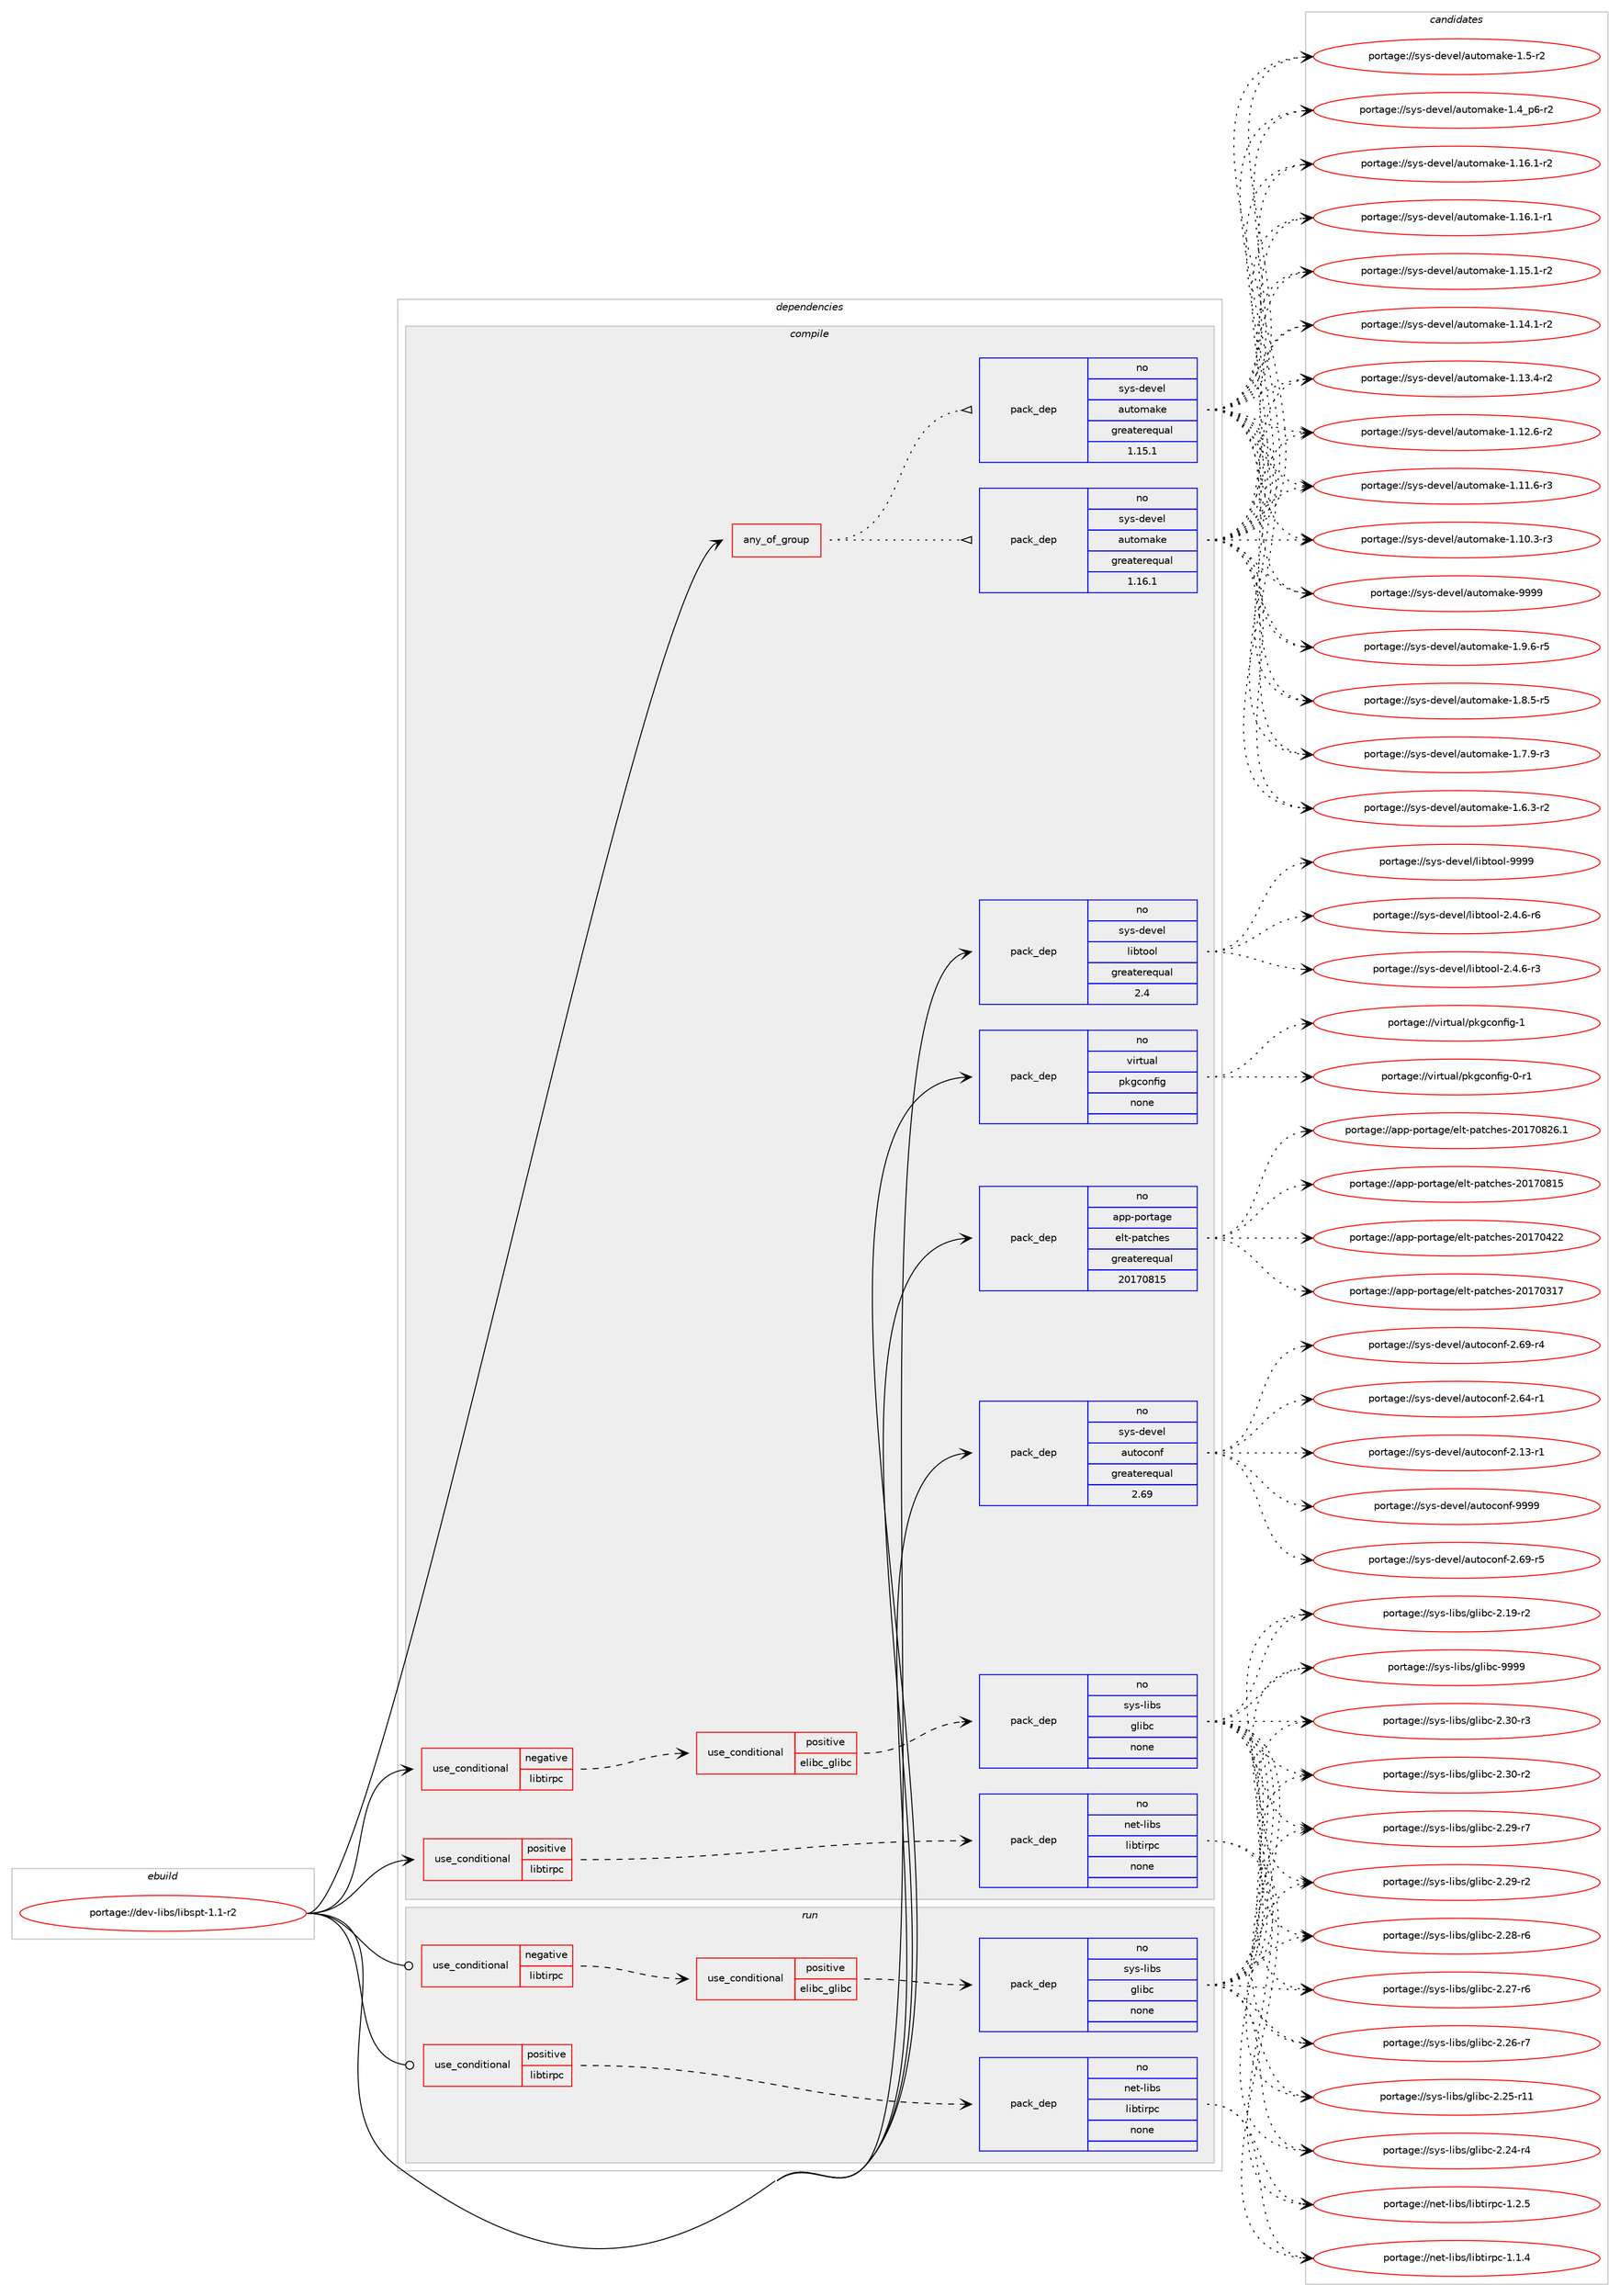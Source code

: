 digraph prolog {

# *************
# Graph options
# *************

newrank=true;
concentrate=true;
compound=true;
graph [rankdir=LR,fontname=Helvetica,fontsize=10,ranksep=1.5];#, ranksep=2.5, nodesep=0.2];
edge  [arrowhead=vee];
node  [fontname=Helvetica,fontsize=10];

# **********
# The ebuild
# **********

subgraph cluster_leftcol {
color=gray;
label=<<i>ebuild</i>>;
id [label="portage://dev-libs/libspt-1.1-r2", color=red, width=4, href="../dev-libs/libspt-1.1-r2.svg"];
}

# ****************
# The dependencies
# ****************

subgraph cluster_midcol {
color=gray;
label=<<i>dependencies</i>>;
subgraph cluster_compile {
fillcolor="#eeeeee";
style=filled;
label=<<i>compile</i>>;
subgraph any4991 {
dependency510426 [label=<<TABLE BORDER="0" CELLBORDER="1" CELLSPACING="0" CELLPADDING="4"><TR><TD CELLPADDING="10">any_of_group</TD></TR></TABLE>>, shape=none, color=red];subgraph pack380456 {
dependency510427 [label=<<TABLE BORDER="0" CELLBORDER="1" CELLSPACING="0" CELLPADDING="4" WIDTH="220"><TR><TD ROWSPAN="6" CELLPADDING="30">pack_dep</TD></TR><TR><TD WIDTH="110">no</TD></TR><TR><TD>sys-devel</TD></TR><TR><TD>automake</TD></TR><TR><TD>greaterequal</TD></TR><TR><TD>1.16.1</TD></TR></TABLE>>, shape=none, color=blue];
}
dependency510426:e -> dependency510427:w [weight=20,style="dotted",arrowhead="oinv"];
subgraph pack380457 {
dependency510428 [label=<<TABLE BORDER="0" CELLBORDER="1" CELLSPACING="0" CELLPADDING="4" WIDTH="220"><TR><TD ROWSPAN="6" CELLPADDING="30">pack_dep</TD></TR><TR><TD WIDTH="110">no</TD></TR><TR><TD>sys-devel</TD></TR><TR><TD>automake</TD></TR><TR><TD>greaterequal</TD></TR><TR><TD>1.15.1</TD></TR></TABLE>>, shape=none, color=blue];
}
dependency510426:e -> dependency510428:w [weight=20,style="dotted",arrowhead="oinv"];
}
id:e -> dependency510426:w [weight=20,style="solid",arrowhead="vee"];
subgraph cond124744 {
dependency510429 [label=<<TABLE BORDER="0" CELLBORDER="1" CELLSPACING="0" CELLPADDING="4"><TR><TD ROWSPAN="3" CELLPADDING="10">use_conditional</TD></TR><TR><TD>negative</TD></TR><TR><TD>libtirpc</TD></TR></TABLE>>, shape=none, color=red];
subgraph cond124745 {
dependency510430 [label=<<TABLE BORDER="0" CELLBORDER="1" CELLSPACING="0" CELLPADDING="4"><TR><TD ROWSPAN="3" CELLPADDING="10">use_conditional</TD></TR><TR><TD>positive</TD></TR><TR><TD>elibc_glibc</TD></TR></TABLE>>, shape=none, color=red];
subgraph pack380458 {
dependency510431 [label=<<TABLE BORDER="0" CELLBORDER="1" CELLSPACING="0" CELLPADDING="4" WIDTH="220"><TR><TD ROWSPAN="6" CELLPADDING="30">pack_dep</TD></TR><TR><TD WIDTH="110">no</TD></TR><TR><TD>sys-libs</TD></TR><TR><TD>glibc</TD></TR><TR><TD>none</TD></TR><TR><TD></TD></TR></TABLE>>, shape=none, color=blue];
}
dependency510430:e -> dependency510431:w [weight=20,style="dashed",arrowhead="vee"];
}
dependency510429:e -> dependency510430:w [weight=20,style="dashed",arrowhead="vee"];
}
id:e -> dependency510429:w [weight=20,style="solid",arrowhead="vee"];
subgraph cond124746 {
dependency510432 [label=<<TABLE BORDER="0" CELLBORDER="1" CELLSPACING="0" CELLPADDING="4"><TR><TD ROWSPAN="3" CELLPADDING="10">use_conditional</TD></TR><TR><TD>positive</TD></TR><TR><TD>libtirpc</TD></TR></TABLE>>, shape=none, color=red];
subgraph pack380459 {
dependency510433 [label=<<TABLE BORDER="0" CELLBORDER="1" CELLSPACING="0" CELLPADDING="4" WIDTH="220"><TR><TD ROWSPAN="6" CELLPADDING="30">pack_dep</TD></TR><TR><TD WIDTH="110">no</TD></TR><TR><TD>net-libs</TD></TR><TR><TD>libtirpc</TD></TR><TR><TD>none</TD></TR><TR><TD></TD></TR></TABLE>>, shape=none, color=blue];
}
dependency510432:e -> dependency510433:w [weight=20,style="dashed",arrowhead="vee"];
}
id:e -> dependency510432:w [weight=20,style="solid",arrowhead="vee"];
subgraph pack380460 {
dependency510434 [label=<<TABLE BORDER="0" CELLBORDER="1" CELLSPACING="0" CELLPADDING="4" WIDTH="220"><TR><TD ROWSPAN="6" CELLPADDING="30">pack_dep</TD></TR><TR><TD WIDTH="110">no</TD></TR><TR><TD>app-portage</TD></TR><TR><TD>elt-patches</TD></TR><TR><TD>greaterequal</TD></TR><TR><TD>20170815</TD></TR></TABLE>>, shape=none, color=blue];
}
id:e -> dependency510434:w [weight=20,style="solid",arrowhead="vee"];
subgraph pack380461 {
dependency510435 [label=<<TABLE BORDER="0" CELLBORDER="1" CELLSPACING="0" CELLPADDING="4" WIDTH="220"><TR><TD ROWSPAN="6" CELLPADDING="30">pack_dep</TD></TR><TR><TD WIDTH="110">no</TD></TR><TR><TD>sys-devel</TD></TR><TR><TD>autoconf</TD></TR><TR><TD>greaterequal</TD></TR><TR><TD>2.69</TD></TR></TABLE>>, shape=none, color=blue];
}
id:e -> dependency510435:w [weight=20,style="solid",arrowhead="vee"];
subgraph pack380462 {
dependency510436 [label=<<TABLE BORDER="0" CELLBORDER="1" CELLSPACING="0" CELLPADDING="4" WIDTH="220"><TR><TD ROWSPAN="6" CELLPADDING="30">pack_dep</TD></TR><TR><TD WIDTH="110">no</TD></TR><TR><TD>sys-devel</TD></TR><TR><TD>libtool</TD></TR><TR><TD>greaterequal</TD></TR><TR><TD>2.4</TD></TR></TABLE>>, shape=none, color=blue];
}
id:e -> dependency510436:w [weight=20,style="solid",arrowhead="vee"];
subgraph pack380463 {
dependency510437 [label=<<TABLE BORDER="0" CELLBORDER="1" CELLSPACING="0" CELLPADDING="4" WIDTH="220"><TR><TD ROWSPAN="6" CELLPADDING="30">pack_dep</TD></TR><TR><TD WIDTH="110">no</TD></TR><TR><TD>virtual</TD></TR><TR><TD>pkgconfig</TD></TR><TR><TD>none</TD></TR><TR><TD></TD></TR></TABLE>>, shape=none, color=blue];
}
id:e -> dependency510437:w [weight=20,style="solid",arrowhead="vee"];
}
subgraph cluster_compileandrun {
fillcolor="#eeeeee";
style=filled;
label=<<i>compile and run</i>>;
}
subgraph cluster_run {
fillcolor="#eeeeee";
style=filled;
label=<<i>run</i>>;
subgraph cond124747 {
dependency510438 [label=<<TABLE BORDER="0" CELLBORDER="1" CELLSPACING="0" CELLPADDING="4"><TR><TD ROWSPAN="3" CELLPADDING="10">use_conditional</TD></TR><TR><TD>negative</TD></TR><TR><TD>libtirpc</TD></TR></TABLE>>, shape=none, color=red];
subgraph cond124748 {
dependency510439 [label=<<TABLE BORDER="0" CELLBORDER="1" CELLSPACING="0" CELLPADDING="4"><TR><TD ROWSPAN="3" CELLPADDING="10">use_conditional</TD></TR><TR><TD>positive</TD></TR><TR><TD>elibc_glibc</TD></TR></TABLE>>, shape=none, color=red];
subgraph pack380464 {
dependency510440 [label=<<TABLE BORDER="0" CELLBORDER="1" CELLSPACING="0" CELLPADDING="4" WIDTH="220"><TR><TD ROWSPAN="6" CELLPADDING="30">pack_dep</TD></TR><TR><TD WIDTH="110">no</TD></TR><TR><TD>sys-libs</TD></TR><TR><TD>glibc</TD></TR><TR><TD>none</TD></TR><TR><TD></TD></TR></TABLE>>, shape=none, color=blue];
}
dependency510439:e -> dependency510440:w [weight=20,style="dashed",arrowhead="vee"];
}
dependency510438:e -> dependency510439:w [weight=20,style="dashed",arrowhead="vee"];
}
id:e -> dependency510438:w [weight=20,style="solid",arrowhead="odot"];
subgraph cond124749 {
dependency510441 [label=<<TABLE BORDER="0" CELLBORDER="1" CELLSPACING="0" CELLPADDING="4"><TR><TD ROWSPAN="3" CELLPADDING="10">use_conditional</TD></TR><TR><TD>positive</TD></TR><TR><TD>libtirpc</TD></TR></TABLE>>, shape=none, color=red];
subgraph pack380465 {
dependency510442 [label=<<TABLE BORDER="0" CELLBORDER="1" CELLSPACING="0" CELLPADDING="4" WIDTH="220"><TR><TD ROWSPAN="6" CELLPADDING="30">pack_dep</TD></TR><TR><TD WIDTH="110">no</TD></TR><TR><TD>net-libs</TD></TR><TR><TD>libtirpc</TD></TR><TR><TD>none</TD></TR><TR><TD></TD></TR></TABLE>>, shape=none, color=blue];
}
dependency510441:e -> dependency510442:w [weight=20,style="dashed",arrowhead="vee"];
}
id:e -> dependency510441:w [weight=20,style="solid",arrowhead="odot"];
}
}

# **************
# The candidates
# **************

subgraph cluster_choices {
rank=same;
color=gray;
label=<<i>candidates</i>>;

subgraph choice380456 {
color=black;
nodesep=1;
choice115121115451001011181011084797117116111109971071014557575757 [label="portage://sys-devel/automake-9999", color=red, width=4,href="../sys-devel/automake-9999.svg"];
choice115121115451001011181011084797117116111109971071014549465746544511453 [label="portage://sys-devel/automake-1.9.6-r5", color=red, width=4,href="../sys-devel/automake-1.9.6-r5.svg"];
choice115121115451001011181011084797117116111109971071014549465646534511453 [label="portage://sys-devel/automake-1.8.5-r5", color=red, width=4,href="../sys-devel/automake-1.8.5-r5.svg"];
choice115121115451001011181011084797117116111109971071014549465546574511451 [label="portage://sys-devel/automake-1.7.9-r3", color=red, width=4,href="../sys-devel/automake-1.7.9-r3.svg"];
choice115121115451001011181011084797117116111109971071014549465446514511450 [label="portage://sys-devel/automake-1.6.3-r2", color=red, width=4,href="../sys-devel/automake-1.6.3-r2.svg"];
choice11512111545100101118101108479711711611110997107101454946534511450 [label="portage://sys-devel/automake-1.5-r2", color=red, width=4,href="../sys-devel/automake-1.5-r2.svg"];
choice115121115451001011181011084797117116111109971071014549465295112544511450 [label="portage://sys-devel/automake-1.4_p6-r2", color=red, width=4,href="../sys-devel/automake-1.4_p6-r2.svg"];
choice11512111545100101118101108479711711611110997107101454946495446494511450 [label="portage://sys-devel/automake-1.16.1-r2", color=red, width=4,href="../sys-devel/automake-1.16.1-r2.svg"];
choice11512111545100101118101108479711711611110997107101454946495446494511449 [label="portage://sys-devel/automake-1.16.1-r1", color=red, width=4,href="../sys-devel/automake-1.16.1-r1.svg"];
choice11512111545100101118101108479711711611110997107101454946495346494511450 [label="portage://sys-devel/automake-1.15.1-r2", color=red, width=4,href="../sys-devel/automake-1.15.1-r2.svg"];
choice11512111545100101118101108479711711611110997107101454946495246494511450 [label="portage://sys-devel/automake-1.14.1-r2", color=red, width=4,href="../sys-devel/automake-1.14.1-r2.svg"];
choice11512111545100101118101108479711711611110997107101454946495146524511450 [label="portage://sys-devel/automake-1.13.4-r2", color=red, width=4,href="../sys-devel/automake-1.13.4-r2.svg"];
choice11512111545100101118101108479711711611110997107101454946495046544511450 [label="portage://sys-devel/automake-1.12.6-r2", color=red, width=4,href="../sys-devel/automake-1.12.6-r2.svg"];
choice11512111545100101118101108479711711611110997107101454946494946544511451 [label="portage://sys-devel/automake-1.11.6-r3", color=red, width=4,href="../sys-devel/automake-1.11.6-r3.svg"];
choice11512111545100101118101108479711711611110997107101454946494846514511451 [label="portage://sys-devel/automake-1.10.3-r3", color=red, width=4,href="../sys-devel/automake-1.10.3-r3.svg"];
dependency510427:e -> choice115121115451001011181011084797117116111109971071014557575757:w [style=dotted,weight="100"];
dependency510427:e -> choice115121115451001011181011084797117116111109971071014549465746544511453:w [style=dotted,weight="100"];
dependency510427:e -> choice115121115451001011181011084797117116111109971071014549465646534511453:w [style=dotted,weight="100"];
dependency510427:e -> choice115121115451001011181011084797117116111109971071014549465546574511451:w [style=dotted,weight="100"];
dependency510427:e -> choice115121115451001011181011084797117116111109971071014549465446514511450:w [style=dotted,weight="100"];
dependency510427:e -> choice11512111545100101118101108479711711611110997107101454946534511450:w [style=dotted,weight="100"];
dependency510427:e -> choice115121115451001011181011084797117116111109971071014549465295112544511450:w [style=dotted,weight="100"];
dependency510427:e -> choice11512111545100101118101108479711711611110997107101454946495446494511450:w [style=dotted,weight="100"];
dependency510427:e -> choice11512111545100101118101108479711711611110997107101454946495446494511449:w [style=dotted,weight="100"];
dependency510427:e -> choice11512111545100101118101108479711711611110997107101454946495346494511450:w [style=dotted,weight="100"];
dependency510427:e -> choice11512111545100101118101108479711711611110997107101454946495246494511450:w [style=dotted,weight="100"];
dependency510427:e -> choice11512111545100101118101108479711711611110997107101454946495146524511450:w [style=dotted,weight="100"];
dependency510427:e -> choice11512111545100101118101108479711711611110997107101454946495046544511450:w [style=dotted,weight="100"];
dependency510427:e -> choice11512111545100101118101108479711711611110997107101454946494946544511451:w [style=dotted,weight="100"];
dependency510427:e -> choice11512111545100101118101108479711711611110997107101454946494846514511451:w [style=dotted,weight="100"];
}
subgraph choice380457 {
color=black;
nodesep=1;
choice115121115451001011181011084797117116111109971071014557575757 [label="portage://sys-devel/automake-9999", color=red, width=4,href="../sys-devel/automake-9999.svg"];
choice115121115451001011181011084797117116111109971071014549465746544511453 [label="portage://sys-devel/automake-1.9.6-r5", color=red, width=4,href="../sys-devel/automake-1.9.6-r5.svg"];
choice115121115451001011181011084797117116111109971071014549465646534511453 [label="portage://sys-devel/automake-1.8.5-r5", color=red, width=4,href="../sys-devel/automake-1.8.5-r5.svg"];
choice115121115451001011181011084797117116111109971071014549465546574511451 [label="portage://sys-devel/automake-1.7.9-r3", color=red, width=4,href="../sys-devel/automake-1.7.9-r3.svg"];
choice115121115451001011181011084797117116111109971071014549465446514511450 [label="portage://sys-devel/automake-1.6.3-r2", color=red, width=4,href="../sys-devel/automake-1.6.3-r2.svg"];
choice11512111545100101118101108479711711611110997107101454946534511450 [label="portage://sys-devel/automake-1.5-r2", color=red, width=4,href="../sys-devel/automake-1.5-r2.svg"];
choice115121115451001011181011084797117116111109971071014549465295112544511450 [label="portage://sys-devel/automake-1.4_p6-r2", color=red, width=4,href="../sys-devel/automake-1.4_p6-r2.svg"];
choice11512111545100101118101108479711711611110997107101454946495446494511450 [label="portage://sys-devel/automake-1.16.1-r2", color=red, width=4,href="../sys-devel/automake-1.16.1-r2.svg"];
choice11512111545100101118101108479711711611110997107101454946495446494511449 [label="portage://sys-devel/automake-1.16.1-r1", color=red, width=4,href="../sys-devel/automake-1.16.1-r1.svg"];
choice11512111545100101118101108479711711611110997107101454946495346494511450 [label="portage://sys-devel/automake-1.15.1-r2", color=red, width=4,href="../sys-devel/automake-1.15.1-r2.svg"];
choice11512111545100101118101108479711711611110997107101454946495246494511450 [label="portage://sys-devel/automake-1.14.1-r2", color=red, width=4,href="../sys-devel/automake-1.14.1-r2.svg"];
choice11512111545100101118101108479711711611110997107101454946495146524511450 [label="portage://sys-devel/automake-1.13.4-r2", color=red, width=4,href="../sys-devel/automake-1.13.4-r2.svg"];
choice11512111545100101118101108479711711611110997107101454946495046544511450 [label="portage://sys-devel/automake-1.12.6-r2", color=red, width=4,href="../sys-devel/automake-1.12.6-r2.svg"];
choice11512111545100101118101108479711711611110997107101454946494946544511451 [label="portage://sys-devel/automake-1.11.6-r3", color=red, width=4,href="../sys-devel/automake-1.11.6-r3.svg"];
choice11512111545100101118101108479711711611110997107101454946494846514511451 [label="portage://sys-devel/automake-1.10.3-r3", color=red, width=4,href="../sys-devel/automake-1.10.3-r3.svg"];
dependency510428:e -> choice115121115451001011181011084797117116111109971071014557575757:w [style=dotted,weight="100"];
dependency510428:e -> choice115121115451001011181011084797117116111109971071014549465746544511453:w [style=dotted,weight="100"];
dependency510428:e -> choice115121115451001011181011084797117116111109971071014549465646534511453:w [style=dotted,weight="100"];
dependency510428:e -> choice115121115451001011181011084797117116111109971071014549465546574511451:w [style=dotted,weight="100"];
dependency510428:e -> choice115121115451001011181011084797117116111109971071014549465446514511450:w [style=dotted,weight="100"];
dependency510428:e -> choice11512111545100101118101108479711711611110997107101454946534511450:w [style=dotted,weight="100"];
dependency510428:e -> choice115121115451001011181011084797117116111109971071014549465295112544511450:w [style=dotted,weight="100"];
dependency510428:e -> choice11512111545100101118101108479711711611110997107101454946495446494511450:w [style=dotted,weight="100"];
dependency510428:e -> choice11512111545100101118101108479711711611110997107101454946495446494511449:w [style=dotted,weight="100"];
dependency510428:e -> choice11512111545100101118101108479711711611110997107101454946495346494511450:w [style=dotted,weight="100"];
dependency510428:e -> choice11512111545100101118101108479711711611110997107101454946495246494511450:w [style=dotted,weight="100"];
dependency510428:e -> choice11512111545100101118101108479711711611110997107101454946495146524511450:w [style=dotted,weight="100"];
dependency510428:e -> choice11512111545100101118101108479711711611110997107101454946495046544511450:w [style=dotted,weight="100"];
dependency510428:e -> choice11512111545100101118101108479711711611110997107101454946494946544511451:w [style=dotted,weight="100"];
dependency510428:e -> choice11512111545100101118101108479711711611110997107101454946494846514511451:w [style=dotted,weight="100"];
}
subgraph choice380458 {
color=black;
nodesep=1;
choice11512111545108105981154710310810598994557575757 [label="portage://sys-libs/glibc-9999", color=red, width=4,href="../sys-libs/glibc-9999.svg"];
choice115121115451081059811547103108105989945504651484511451 [label="portage://sys-libs/glibc-2.30-r3", color=red, width=4,href="../sys-libs/glibc-2.30-r3.svg"];
choice115121115451081059811547103108105989945504651484511450 [label="portage://sys-libs/glibc-2.30-r2", color=red, width=4,href="../sys-libs/glibc-2.30-r2.svg"];
choice115121115451081059811547103108105989945504650574511455 [label="portage://sys-libs/glibc-2.29-r7", color=red, width=4,href="../sys-libs/glibc-2.29-r7.svg"];
choice115121115451081059811547103108105989945504650574511450 [label="portage://sys-libs/glibc-2.29-r2", color=red, width=4,href="../sys-libs/glibc-2.29-r2.svg"];
choice115121115451081059811547103108105989945504650564511454 [label="portage://sys-libs/glibc-2.28-r6", color=red, width=4,href="../sys-libs/glibc-2.28-r6.svg"];
choice115121115451081059811547103108105989945504650554511454 [label="portage://sys-libs/glibc-2.27-r6", color=red, width=4,href="../sys-libs/glibc-2.27-r6.svg"];
choice115121115451081059811547103108105989945504650544511455 [label="portage://sys-libs/glibc-2.26-r7", color=red, width=4,href="../sys-libs/glibc-2.26-r7.svg"];
choice11512111545108105981154710310810598994550465053451144949 [label="portage://sys-libs/glibc-2.25-r11", color=red, width=4,href="../sys-libs/glibc-2.25-r11.svg"];
choice115121115451081059811547103108105989945504650524511452 [label="portage://sys-libs/glibc-2.24-r4", color=red, width=4,href="../sys-libs/glibc-2.24-r4.svg"];
choice115121115451081059811547103108105989945504649574511450 [label="portage://sys-libs/glibc-2.19-r2", color=red, width=4,href="../sys-libs/glibc-2.19-r2.svg"];
dependency510431:e -> choice11512111545108105981154710310810598994557575757:w [style=dotted,weight="100"];
dependency510431:e -> choice115121115451081059811547103108105989945504651484511451:w [style=dotted,weight="100"];
dependency510431:e -> choice115121115451081059811547103108105989945504651484511450:w [style=dotted,weight="100"];
dependency510431:e -> choice115121115451081059811547103108105989945504650574511455:w [style=dotted,weight="100"];
dependency510431:e -> choice115121115451081059811547103108105989945504650574511450:w [style=dotted,weight="100"];
dependency510431:e -> choice115121115451081059811547103108105989945504650564511454:w [style=dotted,weight="100"];
dependency510431:e -> choice115121115451081059811547103108105989945504650554511454:w [style=dotted,weight="100"];
dependency510431:e -> choice115121115451081059811547103108105989945504650544511455:w [style=dotted,weight="100"];
dependency510431:e -> choice11512111545108105981154710310810598994550465053451144949:w [style=dotted,weight="100"];
dependency510431:e -> choice115121115451081059811547103108105989945504650524511452:w [style=dotted,weight="100"];
dependency510431:e -> choice115121115451081059811547103108105989945504649574511450:w [style=dotted,weight="100"];
}
subgraph choice380459 {
color=black;
nodesep=1;
choice1101011164510810598115471081059811610511411299454946504653 [label="portage://net-libs/libtirpc-1.2.5", color=red, width=4,href="../net-libs/libtirpc-1.2.5.svg"];
choice1101011164510810598115471081059811610511411299454946494652 [label="portage://net-libs/libtirpc-1.1.4", color=red, width=4,href="../net-libs/libtirpc-1.1.4.svg"];
dependency510433:e -> choice1101011164510810598115471081059811610511411299454946504653:w [style=dotted,weight="100"];
dependency510433:e -> choice1101011164510810598115471081059811610511411299454946494652:w [style=dotted,weight="100"];
}
subgraph choice380460 {
color=black;
nodesep=1;
choice971121124511211111411697103101471011081164511297116991041011154550484955485650544649 [label="portage://app-portage/elt-patches-20170826.1", color=red, width=4,href="../app-portage/elt-patches-20170826.1.svg"];
choice97112112451121111141169710310147101108116451129711699104101115455048495548564953 [label="portage://app-portage/elt-patches-20170815", color=red, width=4,href="../app-portage/elt-patches-20170815.svg"];
choice97112112451121111141169710310147101108116451129711699104101115455048495548525050 [label="portage://app-portage/elt-patches-20170422", color=red, width=4,href="../app-portage/elt-patches-20170422.svg"];
choice97112112451121111141169710310147101108116451129711699104101115455048495548514955 [label="portage://app-portage/elt-patches-20170317", color=red, width=4,href="../app-portage/elt-patches-20170317.svg"];
dependency510434:e -> choice971121124511211111411697103101471011081164511297116991041011154550484955485650544649:w [style=dotted,weight="100"];
dependency510434:e -> choice97112112451121111141169710310147101108116451129711699104101115455048495548564953:w [style=dotted,weight="100"];
dependency510434:e -> choice97112112451121111141169710310147101108116451129711699104101115455048495548525050:w [style=dotted,weight="100"];
dependency510434:e -> choice97112112451121111141169710310147101108116451129711699104101115455048495548514955:w [style=dotted,weight="100"];
}
subgraph choice380461 {
color=black;
nodesep=1;
choice115121115451001011181011084797117116111991111101024557575757 [label="portage://sys-devel/autoconf-9999", color=red, width=4,href="../sys-devel/autoconf-9999.svg"];
choice1151211154510010111810110847971171161119911111010245504654574511453 [label="portage://sys-devel/autoconf-2.69-r5", color=red, width=4,href="../sys-devel/autoconf-2.69-r5.svg"];
choice1151211154510010111810110847971171161119911111010245504654574511452 [label="portage://sys-devel/autoconf-2.69-r4", color=red, width=4,href="../sys-devel/autoconf-2.69-r4.svg"];
choice1151211154510010111810110847971171161119911111010245504654524511449 [label="portage://sys-devel/autoconf-2.64-r1", color=red, width=4,href="../sys-devel/autoconf-2.64-r1.svg"];
choice1151211154510010111810110847971171161119911111010245504649514511449 [label="portage://sys-devel/autoconf-2.13-r1", color=red, width=4,href="../sys-devel/autoconf-2.13-r1.svg"];
dependency510435:e -> choice115121115451001011181011084797117116111991111101024557575757:w [style=dotted,weight="100"];
dependency510435:e -> choice1151211154510010111810110847971171161119911111010245504654574511453:w [style=dotted,weight="100"];
dependency510435:e -> choice1151211154510010111810110847971171161119911111010245504654574511452:w [style=dotted,weight="100"];
dependency510435:e -> choice1151211154510010111810110847971171161119911111010245504654524511449:w [style=dotted,weight="100"];
dependency510435:e -> choice1151211154510010111810110847971171161119911111010245504649514511449:w [style=dotted,weight="100"];
}
subgraph choice380462 {
color=black;
nodesep=1;
choice1151211154510010111810110847108105981161111111084557575757 [label="portage://sys-devel/libtool-9999", color=red, width=4,href="../sys-devel/libtool-9999.svg"];
choice1151211154510010111810110847108105981161111111084550465246544511454 [label="portage://sys-devel/libtool-2.4.6-r6", color=red, width=4,href="../sys-devel/libtool-2.4.6-r6.svg"];
choice1151211154510010111810110847108105981161111111084550465246544511451 [label="portage://sys-devel/libtool-2.4.6-r3", color=red, width=4,href="../sys-devel/libtool-2.4.6-r3.svg"];
dependency510436:e -> choice1151211154510010111810110847108105981161111111084557575757:w [style=dotted,weight="100"];
dependency510436:e -> choice1151211154510010111810110847108105981161111111084550465246544511454:w [style=dotted,weight="100"];
dependency510436:e -> choice1151211154510010111810110847108105981161111111084550465246544511451:w [style=dotted,weight="100"];
}
subgraph choice380463 {
color=black;
nodesep=1;
choice1181051141161179710847112107103991111101021051034549 [label="portage://virtual/pkgconfig-1", color=red, width=4,href="../virtual/pkgconfig-1.svg"];
choice11810511411611797108471121071039911111010210510345484511449 [label="portage://virtual/pkgconfig-0-r1", color=red, width=4,href="../virtual/pkgconfig-0-r1.svg"];
dependency510437:e -> choice1181051141161179710847112107103991111101021051034549:w [style=dotted,weight="100"];
dependency510437:e -> choice11810511411611797108471121071039911111010210510345484511449:w [style=dotted,weight="100"];
}
subgraph choice380464 {
color=black;
nodesep=1;
choice11512111545108105981154710310810598994557575757 [label="portage://sys-libs/glibc-9999", color=red, width=4,href="../sys-libs/glibc-9999.svg"];
choice115121115451081059811547103108105989945504651484511451 [label="portage://sys-libs/glibc-2.30-r3", color=red, width=4,href="../sys-libs/glibc-2.30-r3.svg"];
choice115121115451081059811547103108105989945504651484511450 [label="portage://sys-libs/glibc-2.30-r2", color=red, width=4,href="../sys-libs/glibc-2.30-r2.svg"];
choice115121115451081059811547103108105989945504650574511455 [label="portage://sys-libs/glibc-2.29-r7", color=red, width=4,href="../sys-libs/glibc-2.29-r7.svg"];
choice115121115451081059811547103108105989945504650574511450 [label="portage://sys-libs/glibc-2.29-r2", color=red, width=4,href="../sys-libs/glibc-2.29-r2.svg"];
choice115121115451081059811547103108105989945504650564511454 [label="portage://sys-libs/glibc-2.28-r6", color=red, width=4,href="../sys-libs/glibc-2.28-r6.svg"];
choice115121115451081059811547103108105989945504650554511454 [label="portage://sys-libs/glibc-2.27-r6", color=red, width=4,href="../sys-libs/glibc-2.27-r6.svg"];
choice115121115451081059811547103108105989945504650544511455 [label="portage://sys-libs/glibc-2.26-r7", color=red, width=4,href="../sys-libs/glibc-2.26-r7.svg"];
choice11512111545108105981154710310810598994550465053451144949 [label="portage://sys-libs/glibc-2.25-r11", color=red, width=4,href="../sys-libs/glibc-2.25-r11.svg"];
choice115121115451081059811547103108105989945504650524511452 [label="portage://sys-libs/glibc-2.24-r4", color=red, width=4,href="../sys-libs/glibc-2.24-r4.svg"];
choice115121115451081059811547103108105989945504649574511450 [label="portage://sys-libs/glibc-2.19-r2", color=red, width=4,href="../sys-libs/glibc-2.19-r2.svg"];
dependency510440:e -> choice11512111545108105981154710310810598994557575757:w [style=dotted,weight="100"];
dependency510440:e -> choice115121115451081059811547103108105989945504651484511451:w [style=dotted,weight="100"];
dependency510440:e -> choice115121115451081059811547103108105989945504651484511450:w [style=dotted,weight="100"];
dependency510440:e -> choice115121115451081059811547103108105989945504650574511455:w [style=dotted,weight="100"];
dependency510440:e -> choice115121115451081059811547103108105989945504650574511450:w [style=dotted,weight="100"];
dependency510440:e -> choice115121115451081059811547103108105989945504650564511454:w [style=dotted,weight="100"];
dependency510440:e -> choice115121115451081059811547103108105989945504650554511454:w [style=dotted,weight="100"];
dependency510440:e -> choice115121115451081059811547103108105989945504650544511455:w [style=dotted,weight="100"];
dependency510440:e -> choice11512111545108105981154710310810598994550465053451144949:w [style=dotted,weight="100"];
dependency510440:e -> choice115121115451081059811547103108105989945504650524511452:w [style=dotted,weight="100"];
dependency510440:e -> choice115121115451081059811547103108105989945504649574511450:w [style=dotted,weight="100"];
}
subgraph choice380465 {
color=black;
nodesep=1;
choice1101011164510810598115471081059811610511411299454946504653 [label="portage://net-libs/libtirpc-1.2.5", color=red, width=4,href="../net-libs/libtirpc-1.2.5.svg"];
choice1101011164510810598115471081059811610511411299454946494652 [label="portage://net-libs/libtirpc-1.1.4", color=red, width=4,href="../net-libs/libtirpc-1.1.4.svg"];
dependency510442:e -> choice1101011164510810598115471081059811610511411299454946504653:w [style=dotted,weight="100"];
dependency510442:e -> choice1101011164510810598115471081059811610511411299454946494652:w [style=dotted,weight="100"];
}
}

}
